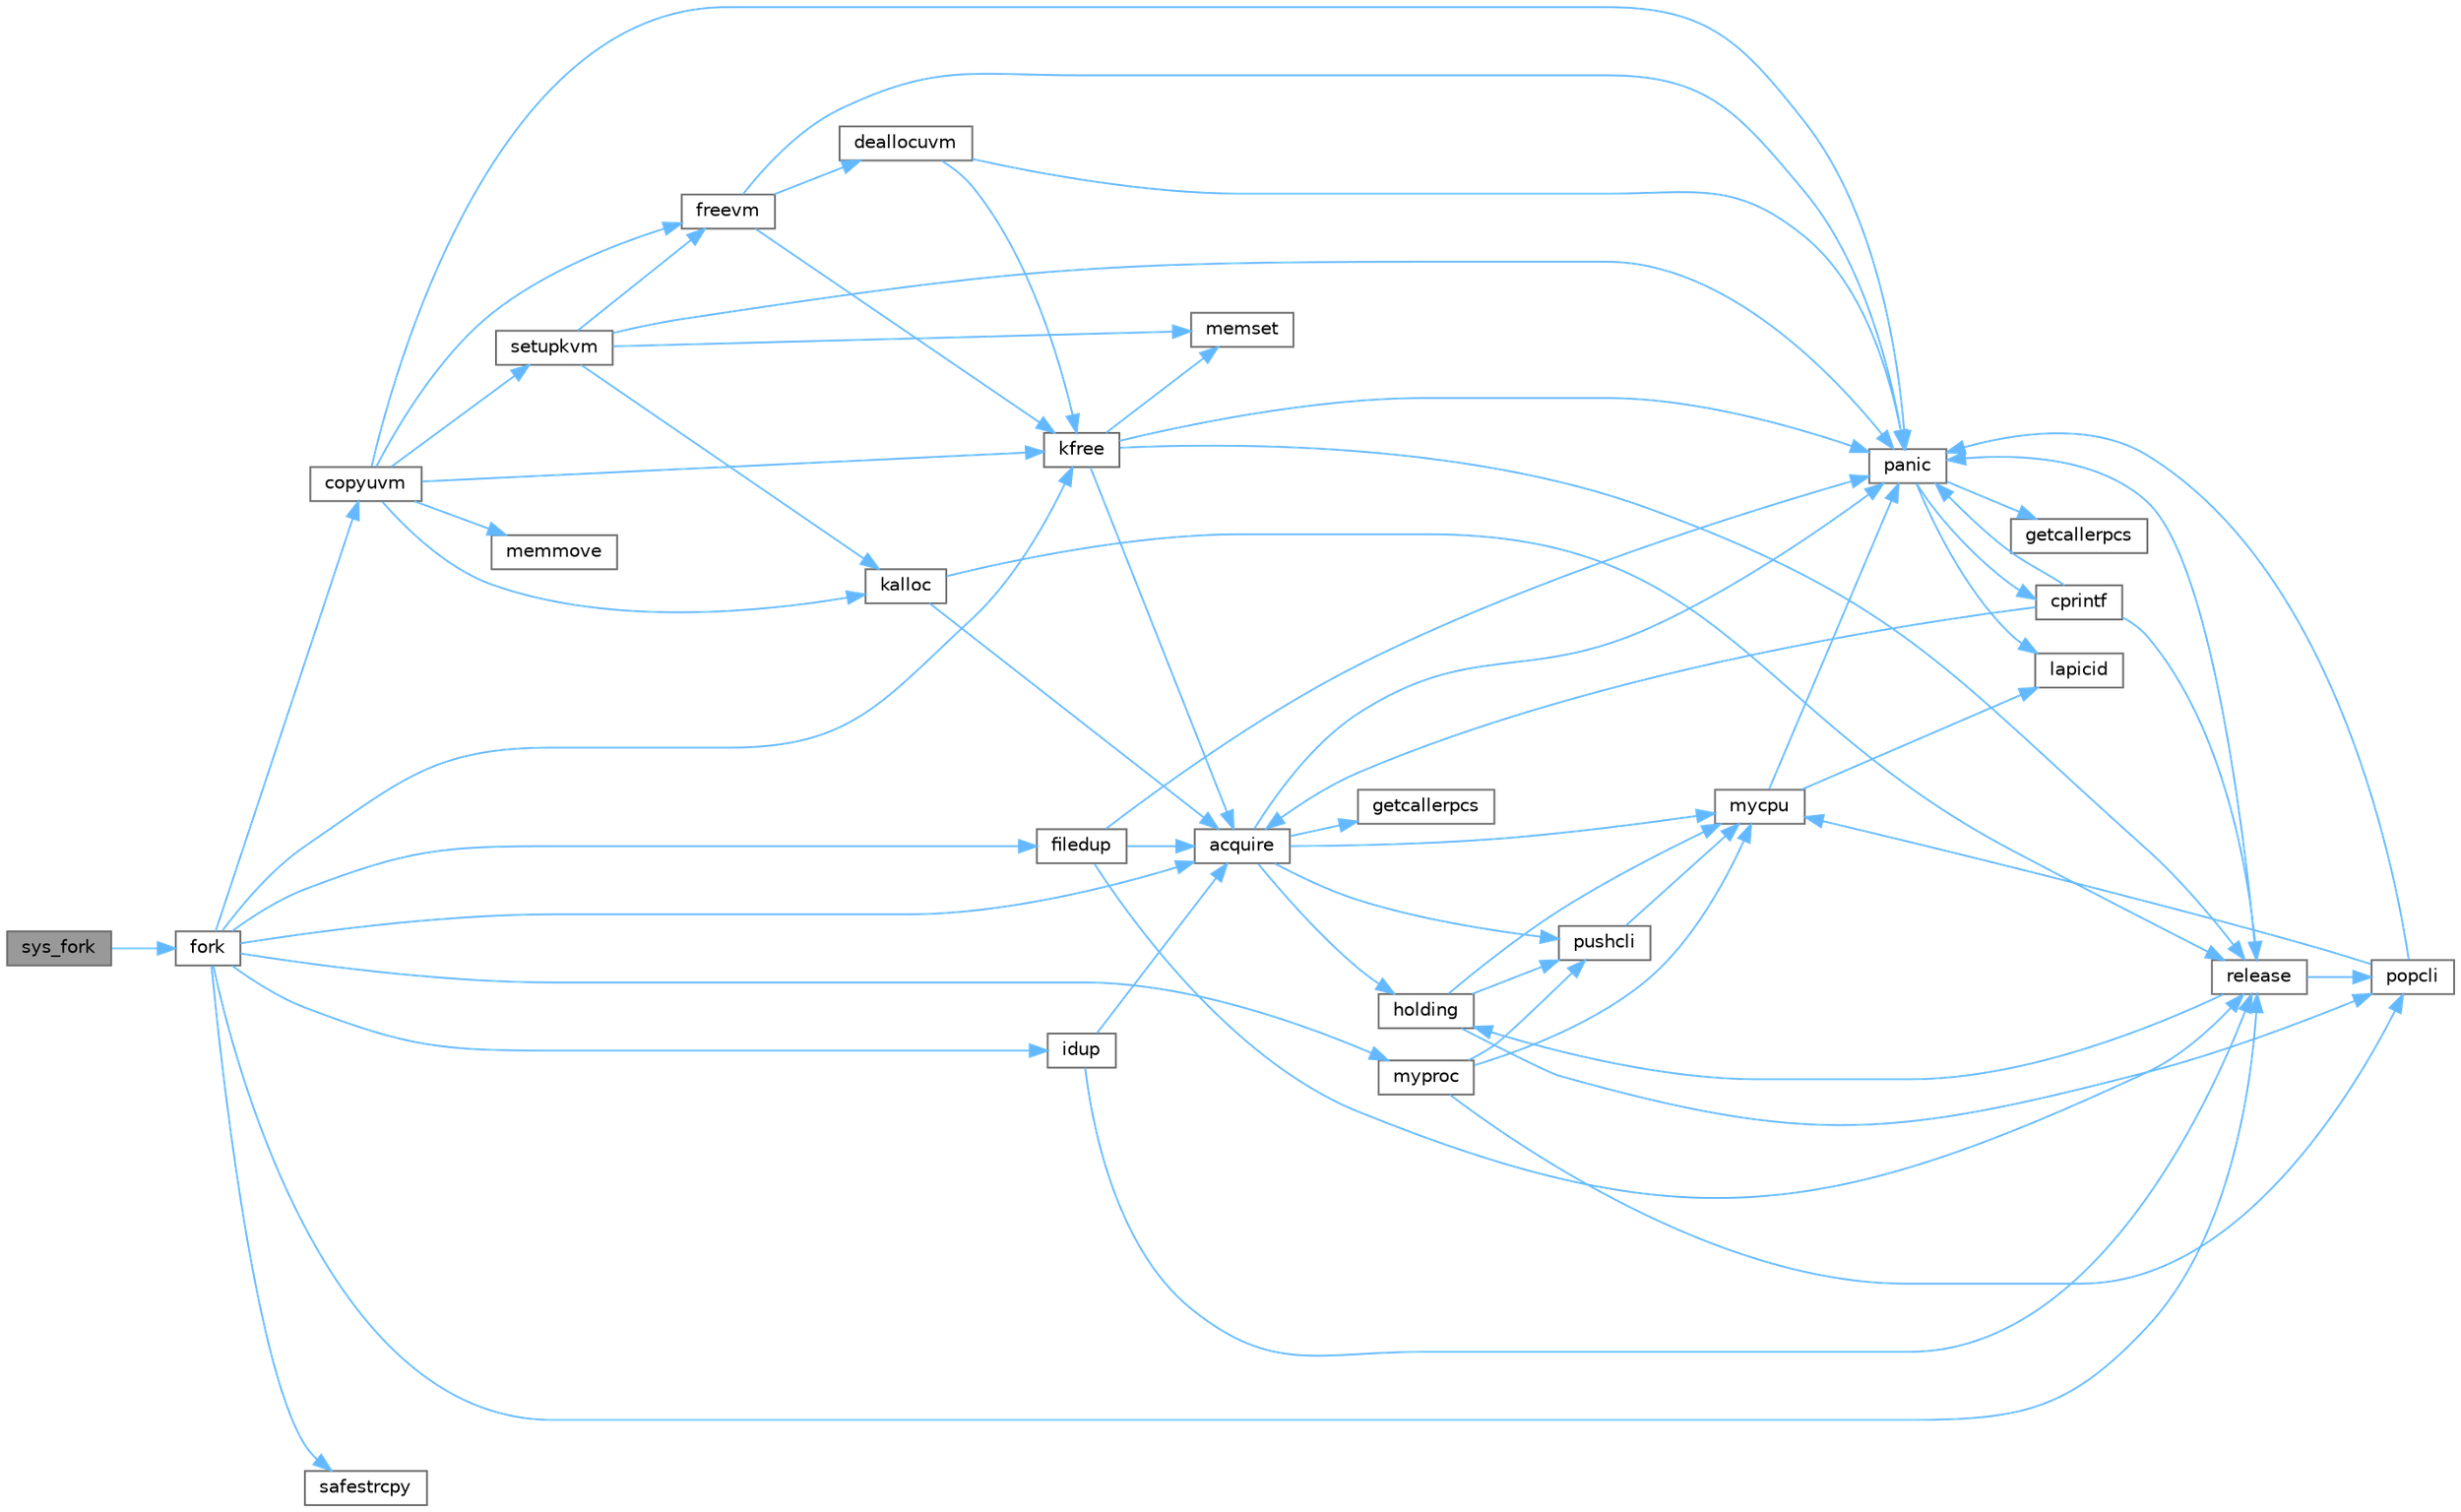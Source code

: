 digraph "sys_fork"
{
 // LATEX_PDF_SIZE
  bgcolor="transparent";
  edge [fontname=Helvetica,fontsize=10,labelfontname=Helvetica,labelfontsize=10];
  node [fontname=Helvetica,fontsize=10,shape=box,height=0.2,width=0.4];
  rankdir="LR";
  Node1 [id="Node000001",label="sys_fork",height=0.2,width=0.4,color="gray40", fillcolor="grey60", style="filled", fontcolor="black",tooltip=" "];
  Node1 -> Node2 [id="edge61_Node000001_Node000002",color="steelblue1",style="solid",tooltip=" "];
  Node2 [id="Node000002",label="fork",height=0.2,width=0.4,color="grey40", fillcolor="white", style="filled",URL="$d3/dda/proc_8c.html#acd2e1ded4bb6fce4500438bf928330f4",tooltip=" "];
  Node2 -> Node3 [id="edge62_Node000002_Node000003",color="steelblue1",style="solid",tooltip=" "];
  Node3 [id="Node000003",label="acquire",height=0.2,width=0.4,color="grey40", fillcolor="white", style="filled",URL="$d3/d2d/spinlock_8c.html#aed377f16a085b00de3a4b32392adbdfb",tooltip=" "];
  Node3 -> Node4 [id="edge63_Node000003_Node000004",color="steelblue1",style="solid",tooltip=" "];
  Node4 [id="Node000004",label="getcallerpcs",height=0.2,width=0.4,color="grey40", fillcolor="white", style="filled",URL="$d3/d2d/spinlock_8c.html#a6ac35304ea80f01086b47edcc2328010",tooltip=" "];
  Node3 -> Node5 [id="edge64_Node000003_Node000005",color="steelblue1",style="solid",tooltip=" "];
  Node5 [id="Node000005",label="holding",height=0.2,width=0.4,color="grey40", fillcolor="white", style="filled",URL="$d3/d2d/spinlock_8c.html#aea48df3e5cfb903179ad3dc78ab502d9",tooltip=" "];
  Node5 -> Node6 [id="edge65_Node000005_Node000006",color="steelblue1",style="solid",tooltip=" "];
  Node6 [id="Node000006",label="mycpu",height=0.2,width=0.4,color="grey40", fillcolor="white", style="filled",URL="$d3/dda/proc_8c.html#ad427959ad025dabd8cd393b27ec39160",tooltip=" "];
  Node6 -> Node7 [id="edge66_Node000006_Node000007",color="steelblue1",style="solid",tooltip=" "];
  Node7 [id="Node000007",label="lapicid",height=0.2,width=0.4,color="grey40", fillcolor="white", style="filled",URL="$dc/df6/lapic_8c.html#a627f7996b64f99d885244a5102c85164",tooltip=" "];
  Node6 -> Node8 [id="edge67_Node000006_Node000008",color="steelblue1",style="solid",tooltip=" "];
  Node8 [id="Node000008",label="panic",height=0.2,width=0.4,color="grey40", fillcolor="white", style="filled",URL="$d0/d56/console_8c.html#a95c0aca5d6d7487933984f08b189917a",tooltip=" "];
  Node8 -> Node9 [id="edge68_Node000008_Node000009",color="steelblue1",style="solid",tooltip=" "];
  Node9 [id="Node000009",label="cprintf",height=0.2,width=0.4,color="grey40", fillcolor="white", style="filled",URL="$d0/d56/console_8c.html#a90f0742d846503e4ed1804f1df421ec6",tooltip=" "];
  Node9 -> Node3 [id="edge69_Node000009_Node000003",color="steelblue1",style="solid",tooltip=" "];
  Node9 -> Node8 [id="edge70_Node000009_Node000008",color="steelblue1",style="solid",tooltip=" "];
  Node9 -> Node10 [id="edge71_Node000009_Node000010",color="steelblue1",style="solid",tooltip=" "];
  Node10 [id="Node000010",label="release",height=0.2,width=0.4,color="grey40", fillcolor="white", style="filled",URL="$d3/d2d/spinlock_8c.html#a1cee376aa9a00e754bf5481cd5f3d97b",tooltip=" "];
  Node10 -> Node5 [id="edge72_Node000010_Node000005",color="steelblue1",style="solid",tooltip=" "];
  Node10 -> Node8 [id="edge73_Node000010_Node000008",color="steelblue1",style="solid",tooltip=" "];
  Node10 -> Node11 [id="edge74_Node000010_Node000011",color="steelblue1",style="solid",tooltip=" "];
  Node11 [id="Node000011",label="popcli",height=0.2,width=0.4,color="grey40", fillcolor="white", style="filled",URL="$d3/d2d/spinlock_8c.html#ae3424f669269fef400ce29c3aeb43fdb",tooltip=" "];
  Node11 -> Node6 [id="edge75_Node000011_Node000006",color="steelblue1",style="solid",tooltip=" "];
  Node11 -> Node8 [id="edge76_Node000011_Node000008",color="steelblue1",style="solid",tooltip=" "];
  Node8 -> Node12 [id="edge77_Node000008_Node000012",color="steelblue1",style="solid",tooltip=" "];
  Node12 [id="Node000012",label="getcallerpcs",height=0.2,width=0.4,color="grey40", fillcolor="white", style="filled",URL="$d5/d64/defs_8h.html#a4105de9e2969515d6c6c795c4386f69f",tooltip=" "];
  Node8 -> Node7 [id="edge78_Node000008_Node000007",color="steelblue1",style="solid",tooltip=" "];
  Node5 -> Node11 [id="edge79_Node000005_Node000011",color="steelblue1",style="solid",tooltip=" "];
  Node5 -> Node13 [id="edge80_Node000005_Node000013",color="steelblue1",style="solid",tooltip=" "];
  Node13 [id="Node000013",label="pushcli",height=0.2,width=0.4,color="grey40", fillcolor="white", style="filled",URL="$d3/d2d/spinlock_8c.html#a206b749d1b7768dadce61cbcde7e0f1c",tooltip=" "];
  Node13 -> Node6 [id="edge81_Node000013_Node000006",color="steelblue1",style="solid",tooltip=" "];
  Node3 -> Node6 [id="edge82_Node000003_Node000006",color="steelblue1",style="solid",tooltip=" "];
  Node3 -> Node8 [id="edge83_Node000003_Node000008",color="steelblue1",style="solid",tooltip=" "];
  Node3 -> Node13 [id="edge84_Node000003_Node000013",color="steelblue1",style="solid",tooltip=" "];
  Node2 -> Node14 [id="edge85_Node000002_Node000014",color="steelblue1",style="solid",tooltip=" "];
  Node14 [id="Node000014",label="copyuvm",height=0.2,width=0.4,color="grey40", fillcolor="white", style="filled",URL="$de/de9/vm_8c.html#a1b57bfa0091c9be3ccc16dbb85ce3acf",tooltip=" "];
  Node14 -> Node15 [id="edge86_Node000014_Node000015",color="steelblue1",style="solid",tooltip=" "];
  Node15 [id="Node000015",label="freevm",height=0.2,width=0.4,color="grey40", fillcolor="white", style="filled",URL="$de/de9/vm_8c.html#aa883924e2f068c520b695cdc168e1603",tooltip=" "];
  Node15 -> Node16 [id="edge87_Node000015_Node000016",color="steelblue1",style="solid",tooltip=" "];
  Node16 [id="Node000016",label="deallocuvm",height=0.2,width=0.4,color="grey40", fillcolor="white", style="filled",URL="$de/de9/vm_8c.html#a6d3019ea15a9bfdc5131ae97f3623c49",tooltip=" "];
  Node16 -> Node17 [id="edge88_Node000016_Node000017",color="steelblue1",style="solid",tooltip=" "];
  Node17 [id="Node000017",label="kfree",height=0.2,width=0.4,color="grey40", fillcolor="white", style="filled",URL="$d4/def/kalloc_8c.html#aced59ecf8411235f6dffc065236711a5",tooltip=" "];
  Node17 -> Node3 [id="edge89_Node000017_Node000003",color="steelblue1",style="solid",tooltip=" "];
  Node17 -> Node18 [id="edge90_Node000017_Node000018",color="steelblue1",style="solid",tooltip=" "];
  Node18 [id="Node000018",label="memset",height=0.2,width=0.4,color="grey40", fillcolor="white", style="filled",URL="$db/d8a/ulib_8c.html#aa9cdc2409c15ccd5ee3b2031576f4093",tooltip=" "];
  Node17 -> Node8 [id="edge91_Node000017_Node000008",color="steelblue1",style="solid",tooltip=" "];
  Node17 -> Node10 [id="edge92_Node000017_Node000010",color="steelblue1",style="solid",tooltip=" "];
  Node16 -> Node8 [id="edge93_Node000016_Node000008",color="steelblue1",style="solid",tooltip=" "];
  Node15 -> Node17 [id="edge94_Node000015_Node000017",color="steelblue1",style="solid",tooltip=" "];
  Node15 -> Node8 [id="edge95_Node000015_Node000008",color="steelblue1",style="solid",tooltip=" "];
  Node14 -> Node19 [id="edge96_Node000014_Node000019",color="steelblue1",style="solid",tooltip=" "];
  Node19 [id="Node000019",label="kalloc",height=0.2,width=0.4,color="grey40", fillcolor="white", style="filled",URL="$d4/def/kalloc_8c.html#a5e965f6365c721b5b23c12d16d45c3dc",tooltip=" "];
  Node19 -> Node3 [id="edge97_Node000019_Node000003",color="steelblue1",style="solid",tooltip=" "];
  Node19 -> Node10 [id="edge98_Node000019_Node000010",color="steelblue1",style="solid",tooltip=" "];
  Node14 -> Node17 [id="edge99_Node000014_Node000017",color="steelblue1",style="solid",tooltip=" "];
  Node14 -> Node20 [id="edge100_Node000014_Node000020",color="steelblue1",style="solid",tooltip=" "];
  Node20 [id="Node000020",label="memmove",height=0.2,width=0.4,color="grey40", fillcolor="white", style="filled",URL="$d1/db0/string_8c.html#a07f97e2ed1ce37955192d52de8f4911f",tooltip=" "];
  Node14 -> Node8 [id="edge101_Node000014_Node000008",color="steelblue1",style="solid",tooltip=" "];
  Node14 -> Node21 [id="edge102_Node000014_Node000021",color="steelblue1",style="solid",tooltip=" "];
  Node21 [id="Node000021",label="setupkvm",height=0.2,width=0.4,color="grey40", fillcolor="white", style="filled",URL="$de/de9/vm_8c.html#a1c8a7a02e9391b5cf0984388216695c0",tooltip=" "];
  Node21 -> Node15 [id="edge103_Node000021_Node000015",color="steelblue1",style="solid",tooltip=" "];
  Node21 -> Node19 [id="edge104_Node000021_Node000019",color="steelblue1",style="solid",tooltip=" "];
  Node21 -> Node18 [id="edge105_Node000021_Node000018",color="steelblue1",style="solid",tooltip=" "];
  Node21 -> Node8 [id="edge106_Node000021_Node000008",color="steelblue1",style="solid",tooltip=" "];
  Node2 -> Node22 [id="edge107_Node000002_Node000022",color="steelblue1",style="solid",tooltip=" "];
  Node22 [id="Node000022",label="filedup",height=0.2,width=0.4,color="grey40", fillcolor="white", style="filled",URL="$d6/d13/file_8c.html#a9ef0346d08d8ed79ce2a9c03f9a4b4b2",tooltip=" "];
  Node22 -> Node3 [id="edge108_Node000022_Node000003",color="steelblue1",style="solid",tooltip=" "];
  Node22 -> Node8 [id="edge109_Node000022_Node000008",color="steelblue1",style="solid",tooltip=" "];
  Node22 -> Node10 [id="edge110_Node000022_Node000010",color="steelblue1",style="solid",tooltip=" "];
  Node2 -> Node23 [id="edge111_Node000002_Node000023",color="steelblue1",style="solid",tooltip=" "];
  Node23 [id="Node000023",label="idup",height=0.2,width=0.4,color="grey40", fillcolor="white", style="filled",URL="$d2/d5a/fs_8c.html#a24a91383ab80b4b8a1ef1f4df896035c",tooltip=" "];
  Node23 -> Node3 [id="edge112_Node000023_Node000003",color="steelblue1",style="solid",tooltip=" "];
  Node23 -> Node10 [id="edge113_Node000023_Node000010",color="steelblue1",style="solid",tooltip=" "];
  Node2 -> Node17 [id="edge114_Node000002_Node000017",color="steelblue1",style="solid",tooltip=" "];
  Node2 -> Node24 [id="edge115_Node000002_Node000024",color="steelblue1",style="solid",tooltip=" "];
  Node24 [id="Node000024",label="myproc",height=0.2,width=0.4,color="grey40", fillcolor="white", style="filled",URL="$d3/dda/proc_8c.html#a41af0935f3989aae450cf8988cd9c3a9",tooltip=" "];
  Node24 -> Node6 [id="edge116_Node000024_Node000006",color="steelblue1",style="solid",tooltip=" "];
  Node24 -> Node11 [id="edge117_Node000024_Node000011",color="steelblue1",style="solid",tooltip=" "];
  Node24 -> Node13 [id="edge118_Node000024_Node000013",color="steelblue1",style="solid",tooltip=" "];
  Node2 -> Node10 [id="edge119_Node000002_Node000010",color="steelblue1",style="solid",tooltip=" "];
  Node2 -> Node25 [id="edge120_Node000002_Node000025",color="steelblue1",style="solid",tooltip=" "];
  Node25 [id="Node000025",label="safestrcpy",height=0.2,width=0.4,color="grey40", fillcolor="white", style="filled",URL="$d1/db0/string_8c.html#aca73516e4b2fdb2663e0d26f855ac3ca",tooltip=" "];
}
